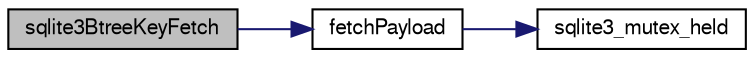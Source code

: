 digraph "sqlite3BtreeKeyFetch"
{
  edge [fontname="FreeSans",fontsize="10",labelfontname="FreeSans",labelfontsize="10"];
  node [fontname="FreeSans",fontsize="10",shape=record];
  rankdir="LR";
  Node456195 [label="sqlite3BtreeKeyFetch",height=0.2,width=0.4,color="black", fillcolor="grey75", style="filled", fontcolor="black"];
  Node456195 -> Node456196 [color="midnightblue",fontsize="10",style="solid",fontname="FreeSans"];
  Node456196 [label="fetchPayload",height=0.2,width=0.4,color="black", fillcolor="white", style="filled",URL="$sqlite3_8c.html#a46622817f95a4f77fd9a6494c97f51f7"];
  Node456196 -> Node456197 [color="midnightblue",fontsize="10",style="solid",fontname="FreeSans"];
  Node456197 [label="sqlite3_mutex_held",height=0.2,width=0.4,color="black", fillcolor="white", style="filled",URL="$sqlite3_8c.html#acf77da68932b6bc163c5e68547ecc3e7"];
}
